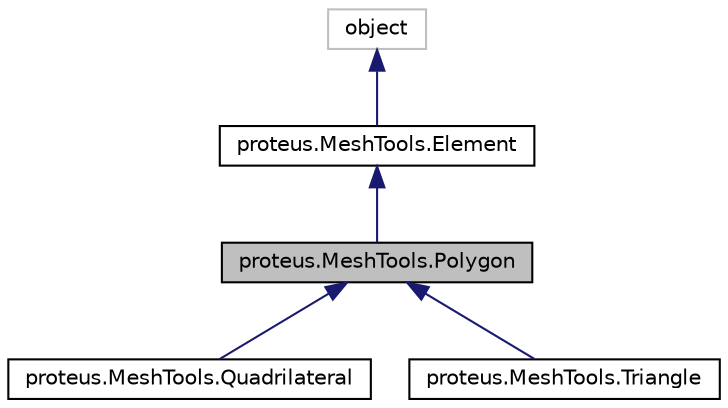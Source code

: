 digraph "proteus.MeshTools.Polygon"
{
 // LATEX_PDF_SIZE
  edge [fontname="Helvetica",fontsize="10",labelfontname="Helvetica",labelfontsize="10"];
  node [fontname="Helvetica",fontsize="10",shape=record];
  Node1 [label="proteus.MeshTools.Polygon",height=0.2,width=0.4,color="black", fillcolor="grey75", style="filled", fontcolor="black",tooltip=" "];
  Node2 -> Node1 [dir="back",color="midnightblue",fontsize="10",style="solid",fontname="Helvetica"];
  Node2 [label="proteus.MeshTools.Element",height=0.2,width=0.4,color="black", fillcolor="white", style="filled",URL="$da/d1b/classproteus_1_1MeshTools_1_1Element.html",tooltip=" "];
  Node3 -> Node2 [dir="back",color="midnightblue",fontsize="10",style="solid",fontname="Helvetica"];
  Node3 [label="object",height=0.2,width=0.4,color="grey75", fillcolor="white", style="filled",tooltip=" "];
  Node1 -> Node4 [dir="back",color="midnightblue",fontsize="10",style="solid",fontname="Helvetica"];
  Node4 [label="proteus.MeshTools.Quadrilateral",height=0.2,width=0.4,color="black", fillcolor="white", style="filled",URL="$d5/d3c/classproteus_1_1MeshTools_1_1Quadrilateral.html",tooltip=" "];
  Node1 -> Node5 [dir="back",color="midnightblue",fontsize="10",style="solid",fontname="Helvetica"];
  Node5 [label="proteus.MeshTools.Triangle",height=0.2,width=0.4,color="black", fillcolor="white", style="filled",URL="$d1/d4e/classproteus_1_1MeshTools_1_1Triangle.html",tooltip=" "];
}
